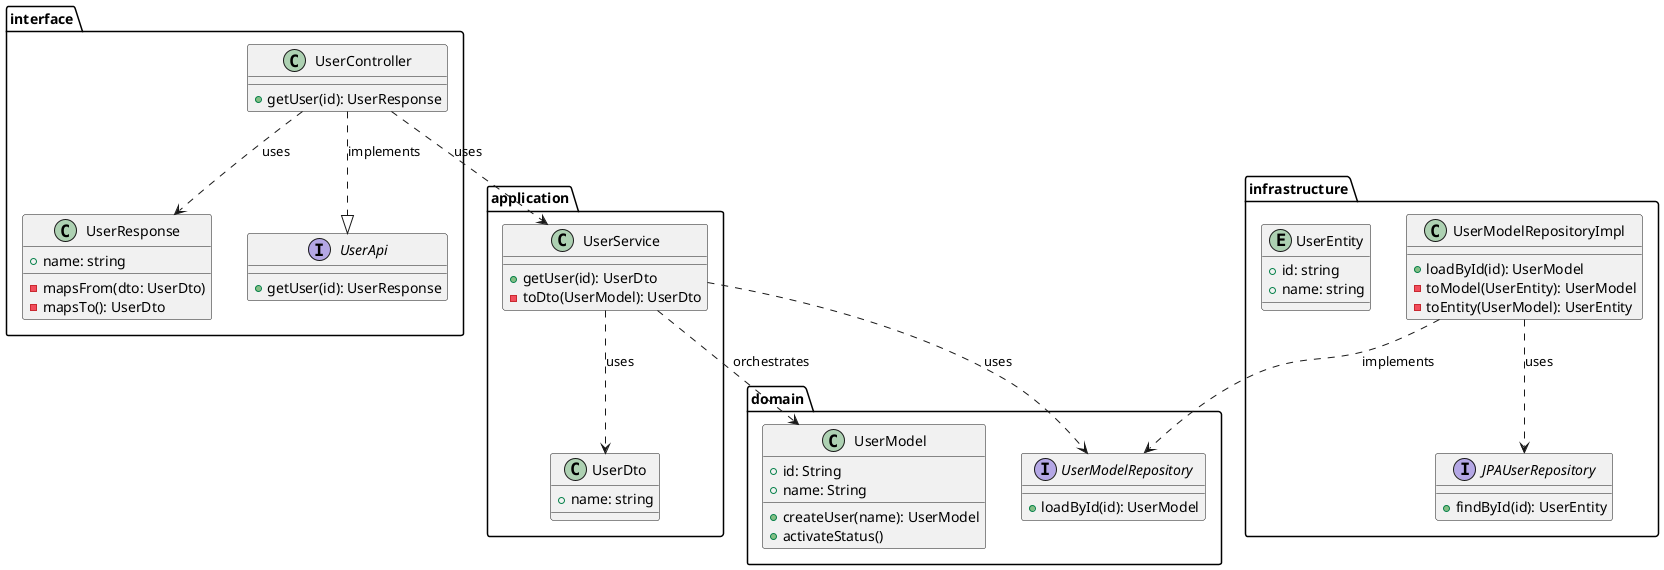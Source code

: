 @startuml
'https://plantuml.com/class-diagram

package interface {
    class UserResponse {
        + name: string
        - mapsFrom(dto: UserDto)
        - mapsTo(): UserDto
    }
    interface UserApi {
        + getUser(id): UserResponse
    }
    class UserController {
        + getUser(id): UserResponse
    }
}

package application {
    class UserDto {
        + name: string
    }
    class UserService {
        + getUser(id): UserDto
        - toDto(UserModel): UserDto
    }
}
package domain {
    class UserModel {
        + id: String
        + name: String
        + createUser(name): UserModel
        + activateStatus()
    }
    interface UserModelRepository {
        + loadById(id): UserModel
    }
}
package infrastructure {
    class UserModelRepositoryImpl {
        + loadById(id): UserModel
        - toModel(UserEntity): UserModel
        - toEntity(UserModel): UserEntity
    }
    interface JPAUserRepository {
        + findById(id): UserEntity
    }
    entity UserEntity {
        + id: string
        + name: string
    }
}


UserController ..|> UserApi : implements
UserController ..> UserService : uses
UserController ..> UserResponse : uses

UserService ..> UserModel : orchestrates
UserService ..> UserDto : uses
UserService ..> UserModelRepository: uses



UserModelRepositoryImpl ..> UserModelRepository: implements
UserModelRepositoryImpl ..> JPAUserRepository: uses

@enduml
